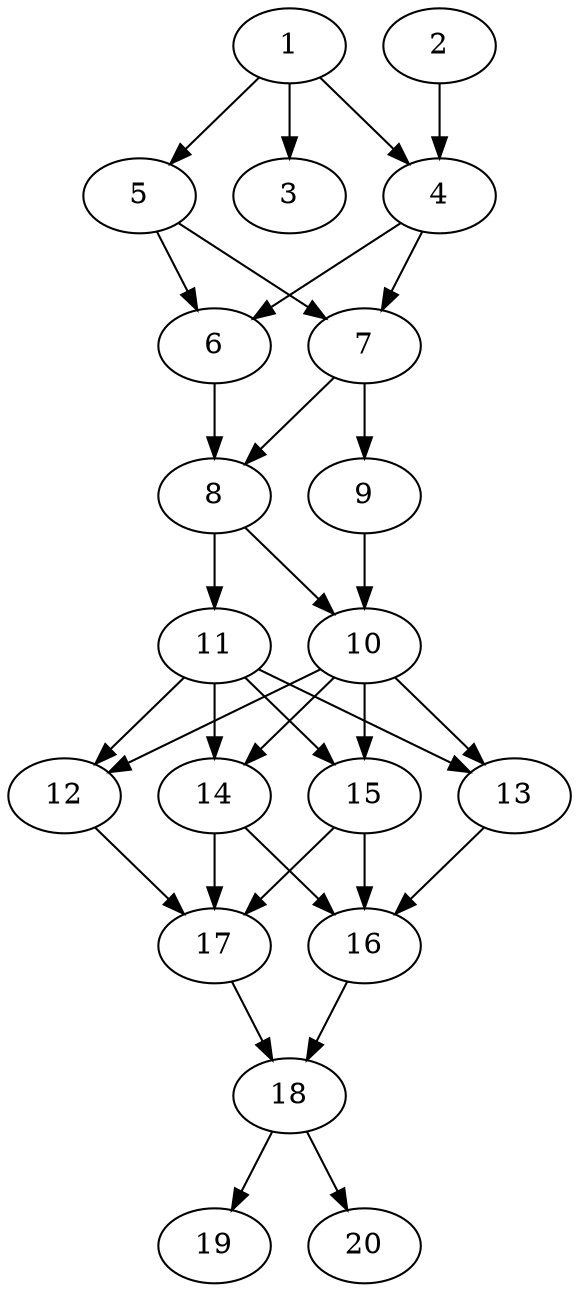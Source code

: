 // DAG automatically generated by daggen at Sat Jul 27 15:36:52 2019
// ./daggen --dot -n 20 --ccr 0.5 --fat 0.4 --regular 0.5 --density 0.8 --mindata 5242880 --maxdata 52428800 
digraph G {
  1 [size="82671616", alpha="0.10", expect_size="41335808"] 
  1 -> 3 [size ="41335808"]
  1 -> 4 [size ="41335808"]
  1 -> 5 [size ="41335808"]
  2 [size="54032384", alpha="0.19", expect_size="27016192"] 
  2 -> 4 [size ="27016192"]
  3 [size="85942272", alpha="0.03", expect_size="42971136"] 
  4 [size="92014592", alpha="0.04", expect_size="46007296"] 
  4 -> 6 [size ="46007296"]
  4 -> 7 [size ="46007296"]
  5 [size="26181632", alpha="0.20", expect_size="13090816"] 
  5 -> 6 [size ="13090816"]
  5 -> 7 [size ="13090816"]
  6 [size="89257984", alpha="0.12", expect_size="44628992"] 
  6 -> 8 [size ="44628992"]
  7 [size="71415808", alpha="0.20", expect_size="35707904"] 
  7 -> 8 [size ="35707904"]
  7 -> 9 [size ="35707904"]
  8 [size="76822528", alpha="0.14", expect_size="38411264"] 
  8 -> 10 [size ="38411264"]
  8 -> 11 [size ="38411264"]
  9 [size="94971904", alpha="0.00", expect_size="47485952"] 
  9 -> 10 [size ="47485952"]
  10 [size="88539136", alpha="0.02", expect_size="44269568"] 
  10 -> 12 [size ="44269568"]
  10 -> 13 [size ="44269568"]
  10 -> 14 [size ="44269568"]
  10 -> 15 [size ="44269568"]
  11 [size="49008640", alpha="0.14", expect_size="24504320"] 
  11 -> 12 [size ="24504320"]
  11 -> 13 [size ="24504320"]
  11 -> 14 [size ="24504320"]
  11 -> 15 [size ="24504320"]
  12 [size="96581632", alpha="0.00", expect_size="48290816"] 
  12 -> 17 [size ="48290816"]
  13 [size="91906048", alpha="0.03", expect_size="45953024"] 
  13 -> 16 [size ="45953024"]
  14 [size="104658944", alpha="0.11", expect_size="52329472"] 
  14 -> 16 [size ="52329472"]
  14 -> 17 [size ="52329472"]
  15 [size="27615232", alpha="0.14", expect_size="13807616"] 
  15 -> 16 [size ="13807616"]
  15 -> 17 [size ="13807616"]
  16 [size="26685440", alpha="0.13", expect_size="13342720"] 
  16 -> 18 [size ="13342720"]
  17 [size="82366464", alpha="0.09", expect_size="41183232"] 
  17 -> 18 [size ="41183232"]
  18 [size="80297984", alpha="0.15", expect_size="40148992"] 
  18 -> 19 [size ="40148992"]
  18 -> 20 [size ="40148992"]
  19 [size="50417664", alpha="0.09", expect_size="25208832"] 
  20 [size="51546112", alpha="0.12", expect_size="25773056"] 
}
